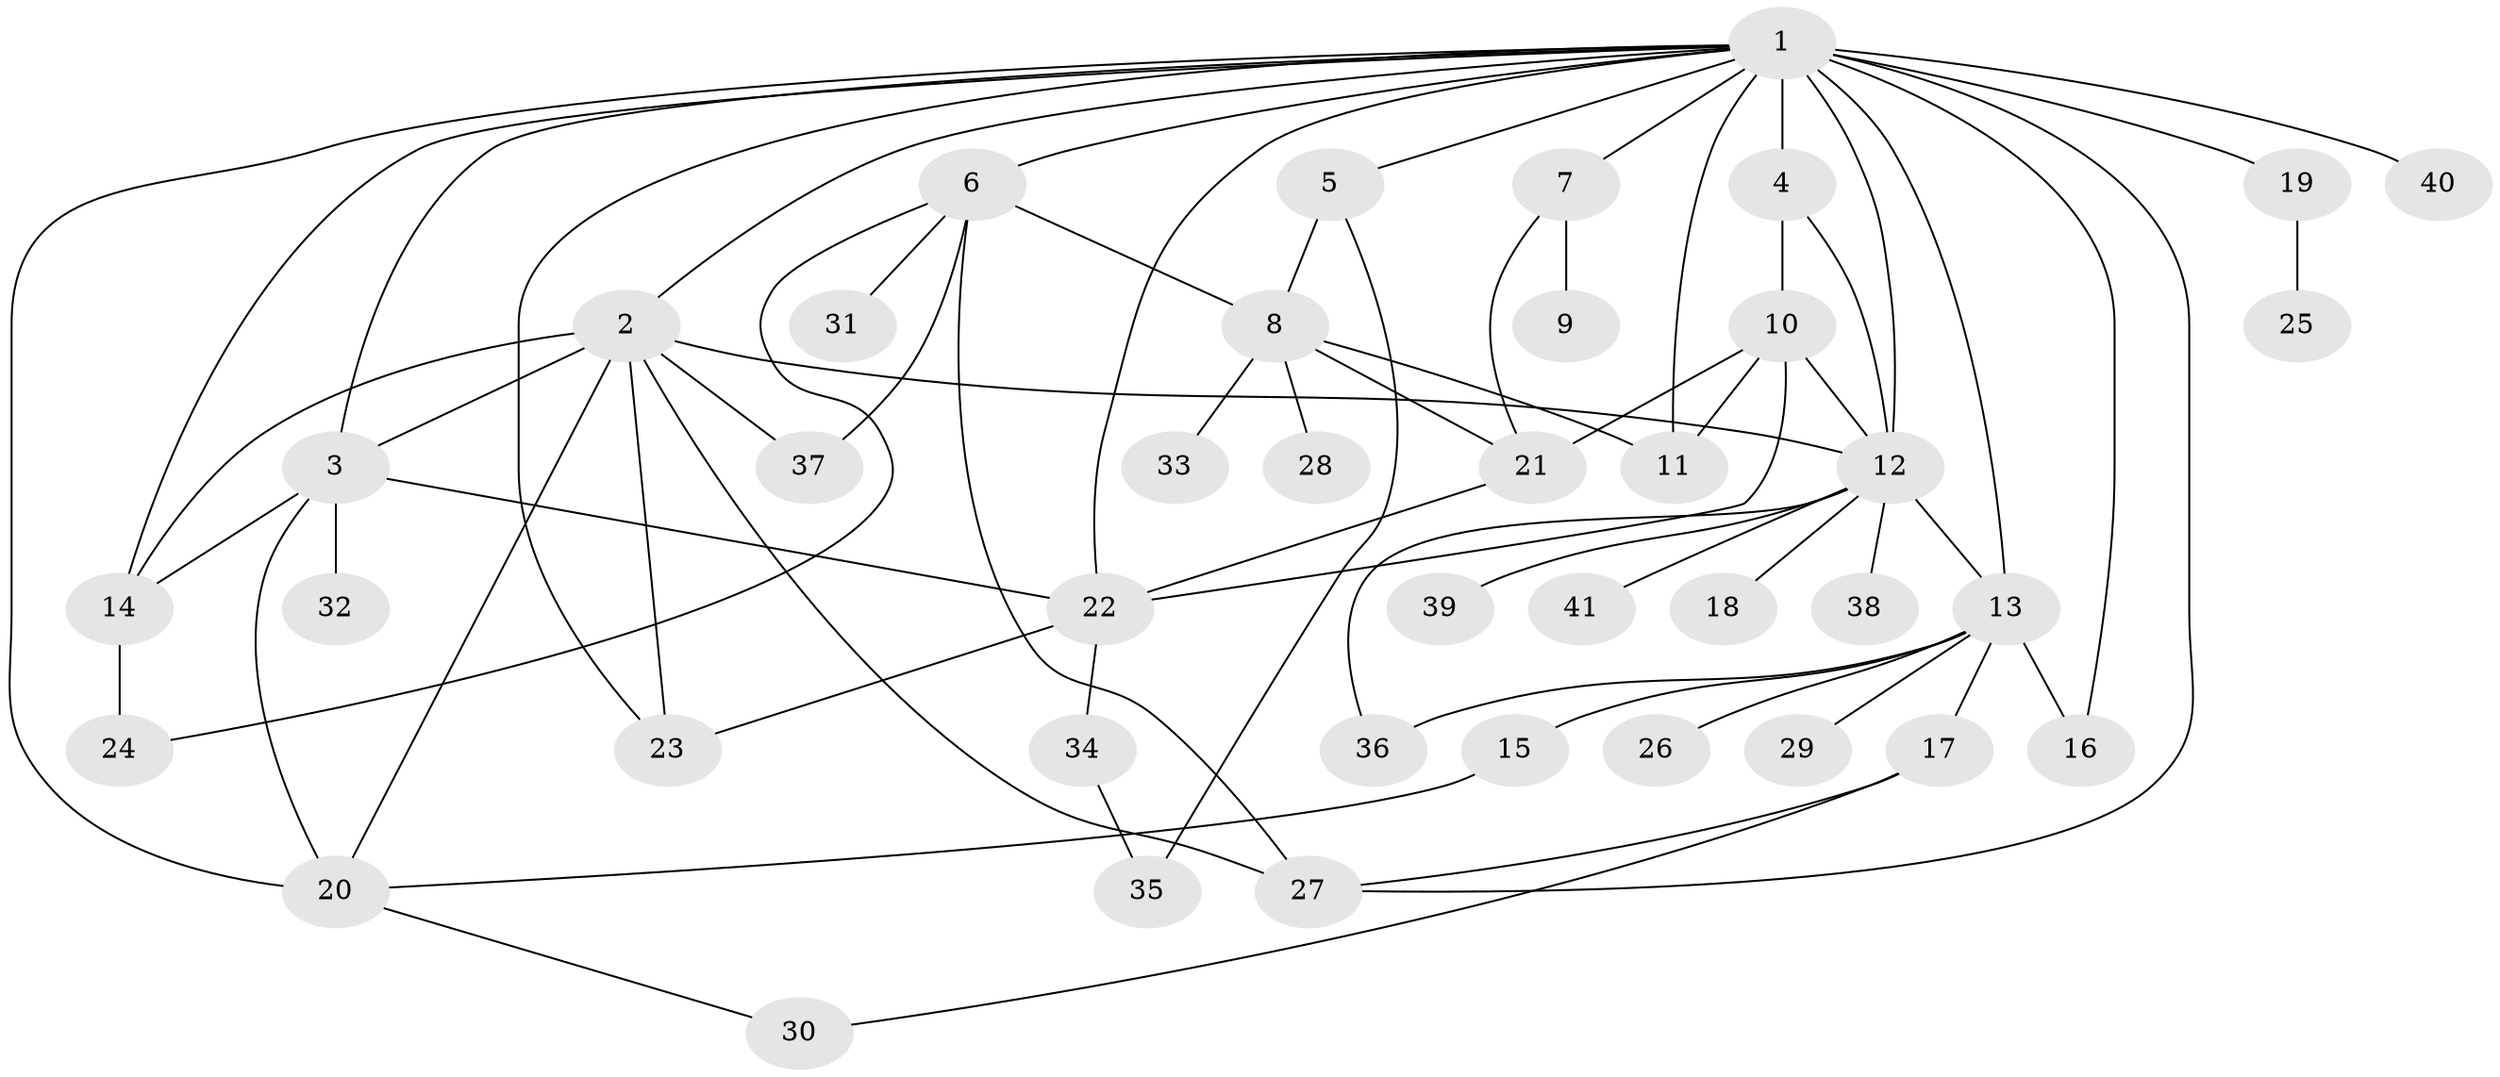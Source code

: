 // original degree distribution, {32: 0.012345679012345678, 2: 0.20987654320987653, 9: 0.012345679012345678, 4: 0.09876543209876543, 5: 0.024691358024691357, 8: 0.024691358024691357, 3: 0.13580246913580246, 1: 0.41975308641975306, 6: 0.024691358024691357, 11: 0.012345679012345678, 10: 0.012345679012345678, 7: 0.012345679012345678}
// Generated by graph-tools (version 1.1) at 2025/50/03/04/25 22:50:09]
// undirected, 41 vertices, 69 edges
graph export_dot {
  node [color=gray90,style=filled];
  1;
  2;
  3;
  4;
  5;
  6;
  7;
  8;
  9;
  10;
  11;
  12;
  13;
  14;
  15;
  16;
  17;
  18;
  19;
  20;
  21;
  22;
  23;
  24;
  25;
  26;
  27;
  28;
  29;
  30;
  31;
  32;
  33;
  34;
  35;
  36;
  37;
  38;
  39;
  40;
  41;
  1 -- 2 [weight=2.0];
  1 -- 3 [weight=1.0];
  1 -- 4 [weight=11.0];
  1 -- 5 [weight=1.0];
  1 -- 6 [weight=1.0];
  1 -- 7 [weight=1.0];
  1 -- 11 [weight=1.0];
  1 -- 12 [weight=1.0];
  1 -- 13 [weight=1.0];
  1 -- 14 [weight=1.0];
  1 -- 16 [weight=1.0];
  1 -- 19 [weight=1.0];
  1 -- 20 [weight=1.0];
  1 -- 22 [weight=1.0];
  1 -- 23 [weight=1.0];
  1 -- 27 [weight=1.0];
  1 -- 40 [weight=1.0];
  2 -- 3 [weight=1.0];
  2 -- 12 [weight=1.0];
  2 -- 14 [weight=1.0];
  2 -- 20 [weight=1.0];
  2 -- 23 [weight=3.0];
  2 -- 27 [weight=1.0];
  2 -- 37 [weight=1.0];
  3 -- 14 [weight=1.0];
  3 -- 20 [weight=2.0];
  3 -- 22 [weight=1.0];
  3 -- 32 [weight=1.0];
  4 -- 10 [weight=1.0];
  4 -- 12 [weight=1.0];
  5 -- 8 [weight=2.0];
  5 -- 35 [weight=1.0];
  6 -- 8 [weight=1.0];
  6 -- 24 [weight=1.0];
  6 -- 27 [weight=1.0];
  6 -- 31 [weight=1.0];
  6 -- 37 [weight=1.0];
  7 -- 9 [weight=1.0];
  7 -- 21 [weight=1.0];
  8 -- 11 [weight=1.0];
  8 -- 21 [weight=1.0];
  8 -- 28 [weight=1.0];
  8 -- 33 [weight=1.0];
  10 -- 11 [weight=1.0];
  10 -- 12 [weight=1.0];
  10 -- 21 [weight=1.0];
  10 -- 22 [weight=2.0];
  12 -- 13 [weight=1.0];
  12 -- 18 [weight=1.0];
  12 -- 36 [weight=1.0];
  12 -- 38 [weight=1.0];
  12 -- 39 [weight=1.0];
  12 -- 41 [weight=1.0];
  13 -- 15 [weight=1.0];
  13 -- 16 [weight=1.0];
  13 -- 17 [weight=1.0];
  13 -- 26 [weight=1.0];
  13 -- 29 [weight=1.0];
  13 -- 36 [weight=1.0];
  14 -- 24 [weight=1.0];
  15 -- 20 [weight=1.0];
  17 -- 27 [weight=1.0];
  17 -- 30 [weight=1.0];
  19 -- 25 [weight=1.0];
  20 -- 30 [weight=1.0];
  21 -- 22 [weight=1.0];
  22 -- 23 [weight=2.0];
  22 -- 34 [weight=1.0];
  34 -- 35 [weight=1.0];
}
